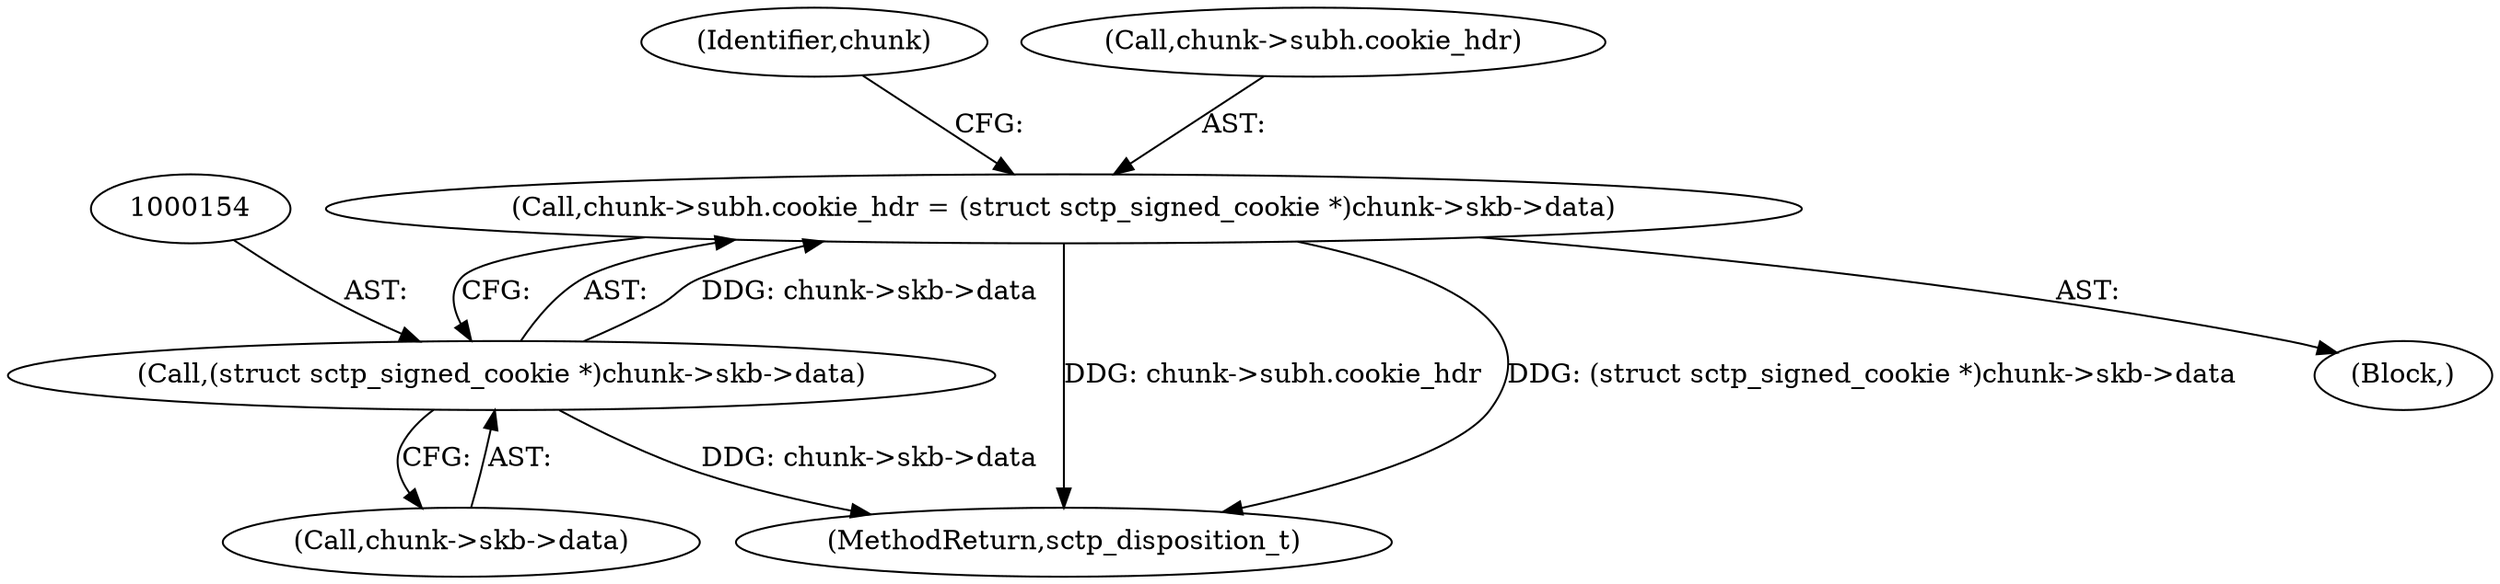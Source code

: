 digraph "0_linux_f2815633504b442ca0b0605c16bf3d88a3a0fcea@pointer" {
"1000147" [label="(Call,chunk->subh.cookie_hdr = (struct sctp_signed_cookie *)chunk->skb->data)"];
"1000153" [label="(Call,(struct sctp_signed_cookie *)chunk->skb->data)"];
"1000164" [label="(Identifier,chunk)"];
"1000306" [label="(MethodReturn,sctp_disposition_t)"];
"1000155" [label="(Call,chunk->skb->data)"];
"1000153" [label="(Call,(struct sctp_signed_cookie *)chunk->skb->data)"];
"1000148" [label="(Call,chunk->subh.cookie_hdr)"];
"1000147" [label="(Call,chunk->subh.cookie_hdr = (struct sctp_signed_cookie *)chunk->skb->data)"];
"1000120" [label="(Block,)"];
"1000147" -> "1000120"  [label="AST: "];
"1000147" -> "1000153"  [label="CFG: "];
"1000148" -> "1000147"  [label="AST: "];
"1000153" -> "1000147"  [label="AST: "];
"1000164" -> "1000147"  [label="CFG: "];
"1000147" -> "1000306"  [label="DDG: chunk->subh.cookie_hdr"];
"1000147" -> "1000306"  [label="DDG: (struct sctp_signed_cookie *)chunk->skb->data"];
"1000153" -> "1000147"  [label="DDG: chunk->skb->data"];
"1000153" -> "1000155"  [label="CFG: "];
"1000154" -> "1000153"  [label="AST: "];
"1000155" -> "1000153"  [label="AST: "];
"1000153" -> "1000306"  [label="DDG: chunk->skb->data"];
}
